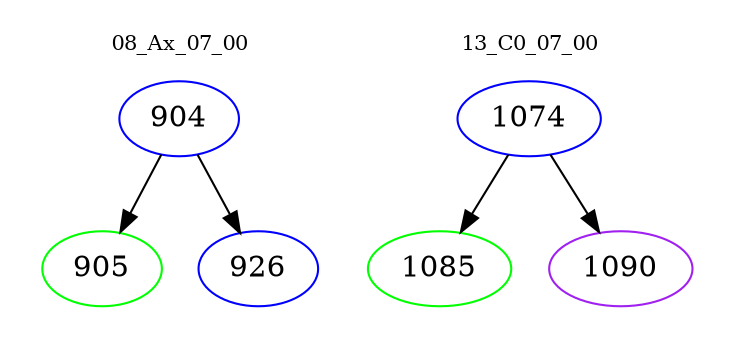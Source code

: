 digraph{
subgraph cluster_0 {
color = white
label = "08_Ax_07_00";
fontsize=10;
T0_904 [label="904", color="blue"]
T0_904 -> T0_905 [color="black"]
T0_905 [label="905", color="green"]
T0_904 -> T0_926 [color="black"]
T0_926 [label="926", color="blue"]
}
subgraph cluster_1 {
color = white
label = "13_C0_07_00";
fontsize=10;
T1_1074 [label="1074", color="blue"]
T1_1074 -> T1_1085 [color="black"]
T1_1085 [label="1085", color="green"]
T1_1074 -> T1_1090 [color="black"]
T1_1090 [label="1090", color="purple"]
}
}
